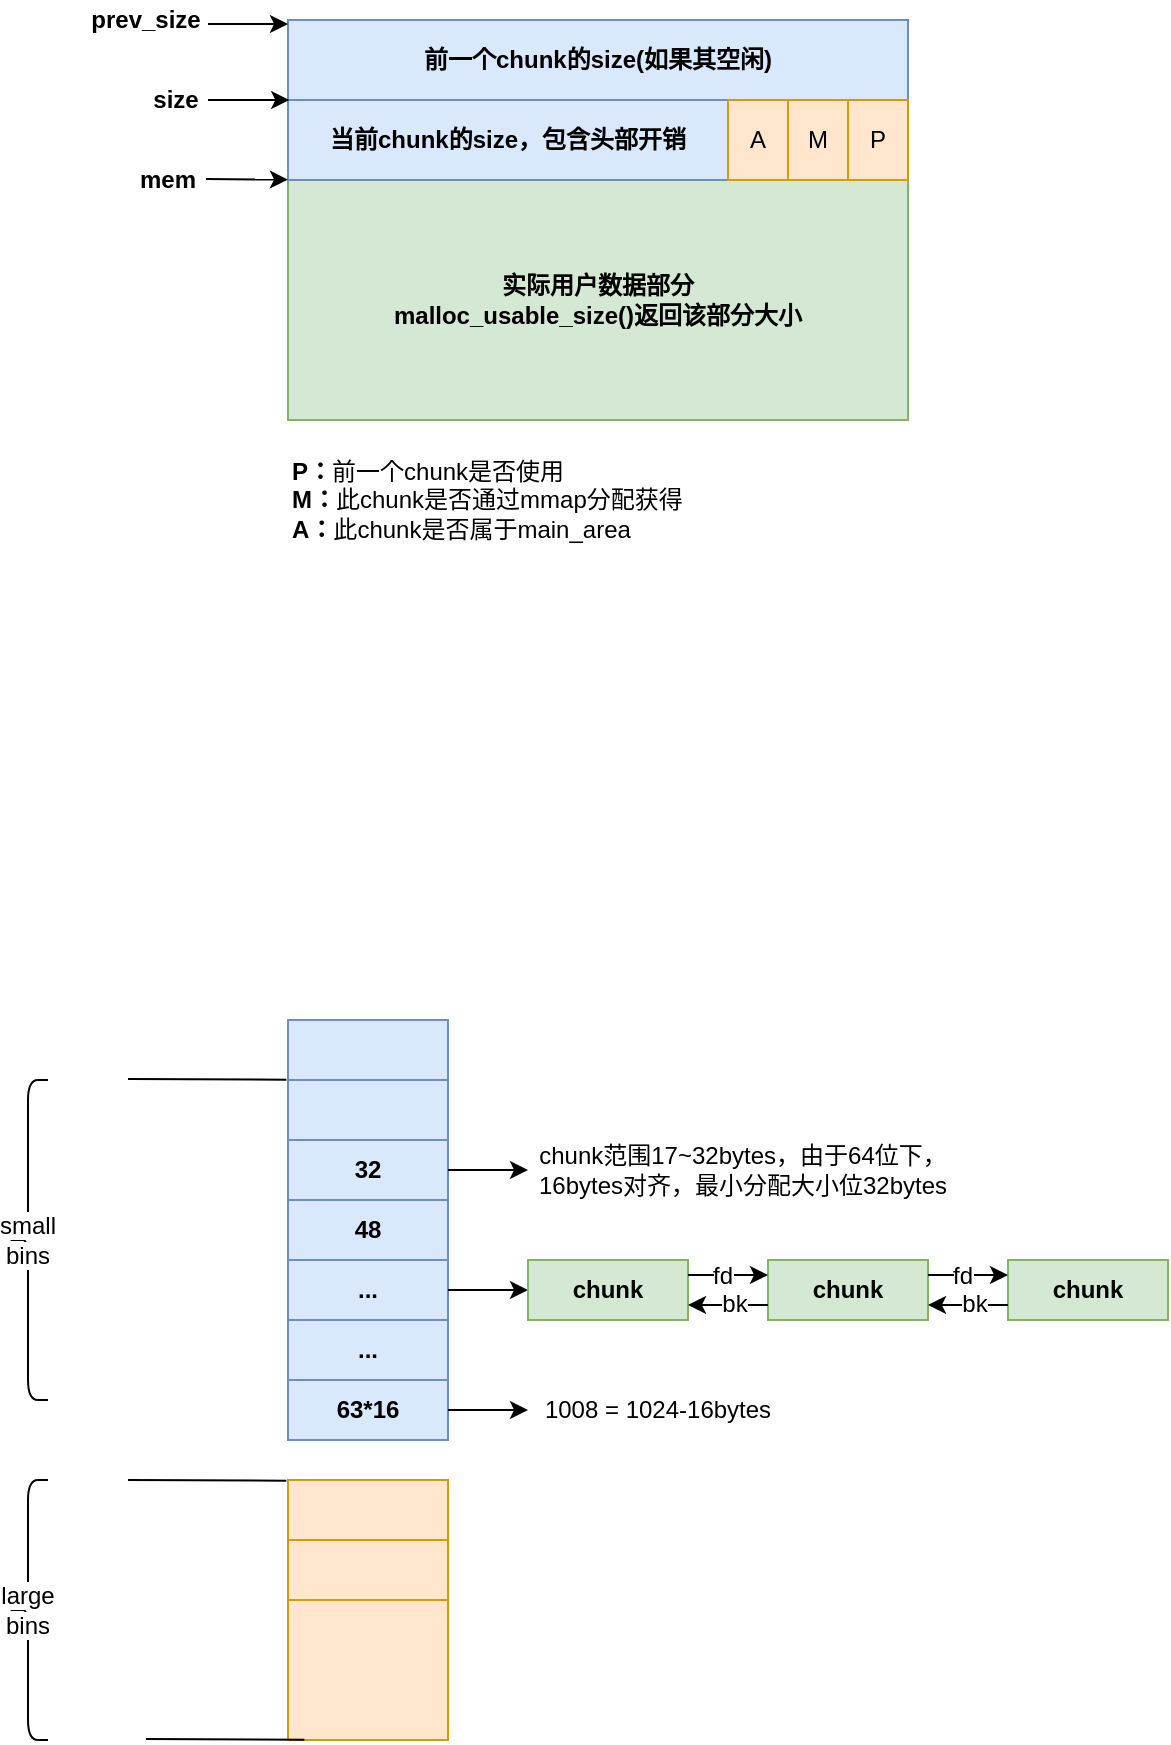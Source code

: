 <mxfile version="12.2.4" type="github" pages="1">
  <diagram id="c54ahLHcIgC-Hy-V76fX" name="Page-1">
    <mxGraphModel dx="345" dy="647" grid="1" gridSize="10" guides="1" tooltips="1" connect="1" arrows="1" fold="1" page="1" pageScale="1" pageWidth="827" pageHeight="1169" math="0" shadow="0">
      <root>
        <mxCell id="0"/>
        <mxCell id="1" parent="0"/>
        <mxCell id="EYv-WufFpoWmrTShHV3W-1" value="实际用户数据部分&lt;br&gt;malloc_usable_size()返回该部分大小" style="rounded=0;whiteSpace=wrap;html=1;fontStyle=1;fillColor=#d5e8d4;strokeColor=#82b366;" parent="1" vertex="1">
          <mxGeometry x="1080" y="310" width="310" height="120" as="geometry"/>
        </mxCell>
        <mxCell id="EYv-WufFpoWmrTShHV3W-2" value="当前chunk的size，包含头部开销" style="rounded=0;whiteSpace=wrap;html=1;fontStyle=1;fillColor=#dae8fc;strokeColor=#6c8ebf;" parent="1" vertex="1">
          <mxGeometry x="1080" y="270" width="220" height="40" as="geometry"/>
        </mxCell>
        <mxCell id="EYv-WufFpoWmrTShHV3W-3" value="前一个chunk的size(如果其空闲)" style="rounded=0;whiteSpace=wrap;html=1;fontStyle=1;fillColor=#dae8fc;strokeColor=#6c8ebf;" parent="1" vertex="1">
          <mxGeometry x="1080" y="230" width="310" height="40" as="geometry"/>
        </mxCell>
        <mxCell id="EYv-WufFpoWmrTShHV3W-4" value="M" style="rounded=0;whiteSpace=wrap;html=1;fillColor=#ffe6cc;strokeColor=#d79b00;" parent="1" vertex="1">
          <mxGeometry x="1330" y="270" width="30" height="40" as="geometry"/>
        </mxCell>
        <mxCell id="EYv-WufFpoWmrTShHV3W-5" value="P" style="rounded=0;whiteSpace=wrap;html=1;fillColor=#ffe6cc;strokeColor=#d79b00;" parent="1" vertex="1">
          <mxGeometry x="1360" y="270" width="30" height="40" as="geometry"/>
        </mxCell>
        <mxCell id="EYv-WufFpoWmrTShHV3W-6" value="A" style="rounded=0;whiteSpace=wrap;html=1;fillColor=#ffe6cc;strokeColor=#d79b00;" parent="1" vertex="1">
          <mxGeometry x="1300" y="270" width="30" height="40" as="geometry"/>
        </mxCell>
        <mxCell id="EYv-WufFpoWmrTShHV3W-7" value="prev_size" style="text;html=1;strokeColor=none;fillColor=none;align=center;verticalAlign=middle;whiteSpace=wrap;rounded=0;fontStyle=1" parent="1" vertex="1">
          <mxGeometry x="974" y="220" width="70" height="20" as="geometry"/>
        </mxCell>
        <mxCell id="EYv-WufFpoWmrTShHV3W-8" value="" style="endArrow=classic;html=1;entryX=0;entryY=0.5;entryDx=0;entryDy=0;align=center;" parent="1" edge="1">
          <mxGeometry width="50" height="50" relative="1" as="geometry">
            <mxPoint x="1040" y="232" as="sourcePoint"/>
            <mxPoint x="1080" y="232" as="targetPoint"/>
          </mxGeometry>
        </mxCell>
        <mxCell id="EYv-WufFpoWmrTShHV3W-9" value="size" style="text;html=1;strokeColor=none;fillColor=none;align=center;verticalAlign=middle;whiteSpace=wrap;rounded=0;fontStyle=1" parent="1" vertex="1">
          <mxGeometry x="1004" y="260" width="40" height="20" as="geometry"/>
        </mxCell>
        <mxCell id="EYv-WufFpoWmrTShHV3W-10" value="" style="endArrow=classic;html=1;align=center;entryX=0.002;entryY=1;entryDx=0;entryDy=0;entryPerimeter=0;" parent="1" target="EYv-WufFpoWmrTShHV3W-3" edge="1">
          <mxGeometry width="50" height="50" relative="1" as="geometry">
            <mxPoint x="1040" y="270" as="sourcePoint"/>
            <mxPoint x="1070" y="269" as="targetPoint"/>
          </mxGeometry>
        </mxCell>
        <mxCell id="EYv-WufFpoWmrTShHV3W-21" value="" style="endArrow=classic;html=1;entryX=0.009;entryY=1.034;entryDx=0;entryDy=0;entryPerimeter=0;align=center;" parent="1" edge="1">
          <mxGeometry width="50" height="50" relative="1" as="geometry">
            <mxPoint x="1039" y="309.5" as="sourcePoint"/>
            <mxPoint x="1079.98" y="309.86" as="targetPoint"/>
          </mxGeometry>
        </mxCell>
        <mxCell id="EYv-WufFpoWmrTShHV3W-23" value="mem" style="text;html=1;strokeColor=none;fillColor=none;align=center;verticalAlign=middle;whiteSpace=wrap;rounded=0;fontStyle=1" parent="1" vertex="1">
          <mxGeometry x="1000" y="300" width="40" height="20" as="geometry"/>
        </mxCell>
        <mxCell id="EYv-WufFpoWmrTShHV3W-24" value="P：&lt;span style=&quot;font-weight: normal&quot;&gt;前一个chunk是否使用&lt;/span&gt;&lt;br&gt;M：&lt;span style=&quot;font-weight: normal&quot;&gt;此chunk是否通过mmap分配获得&lt;/span&gt;&lt;br&gt;A：&lt;span style=&quot;font-weight: normal&quot;&gt;此&lt;/span&gt;&lt;span style=&quot;font-weight: 400&quot;&gt;chunk是否属于main_area&lt;/span&gt;" style="text;html=1;strokeColor=none;fillColor=none;align=left;verticalAlign=middle;whiteSpace=wrap;rounded=0;fontStyle=1" parent="1" vertex="1">
          <mxGeometry x="1080" y="440" width="220" height="60" as="geometry"/>
        </mxCell>
        <mxCell id="tkrFH4Z2oilw4qbrPsMk-1" value="" style="rounded=0;whiteSpace=wrap;html=1;fontStyle=1;fillColor=#dae8fc;strokeColor=#6c8ebf;" parent="1" vertex="1">
          <mxGeometry x="1080" y="760" width="80" height="30" as="geometry"/>
        </mxCell>
        <mxCell id="tkrFH4Z2oilw4qbrPsMk-2" value="&lt;span style=&quot;white-space: normal&quot;&gt;32&lt;/span&gt;" style="rounded=0;whiteSpace=wrap;html=1;fontStyle=1;fillColor=#dae8fc;strokeColor=#6c8ebf;" parent="1" vertex="1">
          <mxGeometry x="1080" y="790" width="80" height="30" as="geometry"/>
        </mxCell>
        <mxCell id="tkrFH4Z2oilw4qbrPsMk-3" value="48" style="rounded=0;whiteSpace=wrap;html=1;fontStyle=1;fillColor=#dae8fc;strokeColor=#6c8ebf;" parent="1" vertex="1">
          <mxGeometry x="1080" y="820" width="80" height="30" as="geometry"/>
        </mxCell>
        <mxCell id="tkrFH4Z2oilw4qbrPsMk-5" value="" style="rounded=0;whiteSpace=wrap;html=1;fontStyle=1;fillColor=#ffe6cc;strokeColor=#d79b00;" parent="1" vertex="1">
          <mxGeometry x="1080" y="960" width="80" height="30" as="geometry"/>
        </mxCell>
        <mxCell id="tkrFH4Z2oilw4qbrPsMk-6" value="" style="rounded=0;whiteSpace=wrap;html=1;fontStyle=1;fillColor=#ffe6cc;strokeColor=#d79b00;" parent="1" vertex="1">
          <mxGeometry x="1080" y="990" width="80" height="30" as="geometry"/>
        </mxCell>
        <mxCell id="tkrFH4Z2oilw4qbrPsMk-8" value="" style="endArrow=none;html=1;entryX=-0.01;entryY=0.011;entryDx=0;entryDy=0;entryPerimeter=0;" parent="1" target="tkrFH4Z2oilw4qbrPsMk-5" edge="1">
          <mxGeometry width="50" height="50" relative="1" as="geometry">
            <mxPoint x="1000" y="960" as="sourcePoint"/>
            <mxPoint x="1030" y="950" as="targetPoint"/>
          </mxGeometry>
        </mxCell>
        <mxCell id="tkrFH4Z2oilw4qbrPsMk-9" value="" style="endArrow=none;html=1;entryX=-0.01;entryY=0.011;entryDx=0;entryDy=0;entryPerimeter=0;" parent="1" edge="1">
          <mxGeometry width="50" height="50" relative="1" as="geometry">
            <mxPoint x="1000" y="759.5" as="sourcePoint"/>
            <mxPoint x="1079.2" y="759.83" as="targetPoint"/>
          </mxGeometry>
        </mxCell>
        <mxCell id="tkrFH4Z2oilw4qbrPsMk-14" value="&lt;span style=&quot;background-color: rgb(255 , 255 , 255)&quot;&gt;small bins&lt;/span&gt;" style="shape=curlyBracket;whiteSpace=wrap;html=1;rounded=1;" parent="1" vertex="1">
          <mxGeometry x="940" y="760" width="20" height="160" as="geometry"/>
        </mxCell>
        <mxCell id="tkrFH4Z2oilw4qbrPsMk-15" value="" style="rounded=0;whiteSpace=wrap;html=1;fontStyle=1;fillColor=#ffe6cc;strokeColor=#d79b00;" parent="1" vertex="1">
          <mxGeometry x="1080" y="1020" width="80" height="70" as="geometry"/>
        </mxCell>
        <mxCell id="tkrFH4Z2oilw4qbrPsMk-17" value="" style="endArrow=none;html=1;entryX=-0.01;entryY=0.011;entryDx=0;entryDy=0;entryPerimeter=0;" parent="1" edge="1">
          <mxGeometry width="50" height="50" relative="1" as="geometry">
            <mxPoint x="1009" y="1089.5" as="sourcePoint"/>
            <mxPoint x="1088.2" y="1089.83" as="targetPoint"/>
          </mxGeometry>
        </mxCell>
        <mxCell id="tkrFH4Z2oilw4qbrPsMk-18" value="&lt;span style=&quot;background-color: rgb(255 , 255 , 255)&quot;&gt;large bins&lt;/span&gt;" style="shape=curlyBracket;whiteSpace=wrap;html=1;rounded=1;" parent="1" vertex="1">
          <mxGeometry x="940" y="960" width="20" height="130" as="geometry"/>
        </mxCell>
        <mxCell id="tkrFH4Z2oilw4qbrPsMk-19" value="" style="endArrow=classic;html=1;exitX=1;exitY=0.5;exitDx=0;exitDy=0;" parent="1" source="tkrFH4Z2oilw4qbrPsMk-2" edge="1">
          <mxGeometry width="50" height="50" relative="1" as="geometry">
            <mxPoint x="1170" y="860" as="sourcePoint"/>
            <mxPoint x="1200" y="805" as="targetPoint"/>
          </mxGeometry>
        </mxCell>
        <mxCell id="tkrFH4Z2oilw4qbrPsMk-20" value="chunk范围17~32bytes，由于64位下，16bytes对齐，最小分配大小位32bytes" style="text;html=1;strokeColor=none;fillColor=none;align=center;verticalAlign=middle;whiteSpace=wrap;rounded=0;" parent="1" vertex="1">
          <mxGeometry x="1195" y="795" width="225" height="20" as="geometry"/>
        </mxCell>
        <mxCell id="tkrFH4Z2oilw4qbrPsMk-21" value="" style="rounded=0;whiteSpace=wrap;html=1;fontStyle=1;fillColor=#dae8fc;strokeColor=#6c8ebf;" parent="1" vertex="1">
          <mxGeometry x="1080" y="730" width="80" height="30" as="geometry"/>
        </mxCell>
        <mxCell id="tkrFH4Z2oilw4qbrPsMk-23" value="..." style="rounded=0;whiteSpace=wrap;html=1;fontStyle=1;fillColor=#dae8fc;strokeColor=#6c8ebf;" parent="1" vertex="1">
          <mxGeometry x="1080" y="850" width="80" height="30" as="geometry"/>
        </mxCell>
        <mxCell id="tkrFH4Z2oilw4qbrPsMk-24" value="63*16" style="rounded=0;whiteSpace=wrap;html=1;fontStyle=1;fillColor=#dae8fc;strokeColor=#6c8ebf;" parent="1" vertex="1">
          <mxGeometry x="1080" y="910" width="80" height="30" as="geometry"/>
        </mxCell>
        <mxCell id="tkrFH4Z2oilw4qbrPsMk-27" value="" style="endArrow=classic;html=1;exitX=1;exitY=0.5;exitDx=0;exitDy=0;entryX=0;entryY=0.5;entryDx=0;entryDy=0;" parent="1" source="tkrFH4Z2oilw4qbrPsMk-24" edge="1" target="tkrFH4Z2oilw4qbrPsMk-28">
          <mxGeometry width="50" height="50" relative="1" as="geometry">
            <mxPoint x="1170" y="815" as="sourcePoint"/>
            <mxPoint x="1200" y="925" as="targetPoint"/>
          </mxGeometry>
        </mxCell>
        <mxCell id="tkrFH4Z2oilw4qbrPsMk-28" value="1008 = 1024-16bytes" style="text;html=1;strokeColor=none;fillColor=none;align=center;verticalAlign=middle;whiteSpace=wrap;rounded=0;" parent="1" vertex="1">
          <mxGeometry x="1200" y="915" width="130" height="20" as="geometry"/>
        </mxCell>
        <mxCell id="F1qog5O-T3w1O4mm-saM-1" value="..." style="rounded=0;whiteSpace=wrap;html=1;fontStyle=1;fillColor=#dae8fc;strokeColor=#6c8ebf;" vertex="1" parent="1">
          <mxGeometry x="1080" y="880" width="80" height="30" as="geometry"/>
        </mxCell>
        <mxCell id="F1qog5O-T3w1O4mm-saM-5" value="" style="endArrow=classic;html=1;exitX=1;exitY=0.5;exitDx=0;exitDy=0;entryX=0;entryY=0.5;entryDx=0;entryDy=0;" edge="1" parent="1" source="tkrFH4Z2oilw4qbrPsMk-23" target="F1qog5O-T3w1O4mm-saM-6">
          <mxGeometry width="50" height="50" relative="1" as="geometry">
            <mxPoint x="1170" y="815" as="sourcePoint"/>
            <mxPoint x="1200" y="865" as="targetPoint"/>
          </mxGeometry>
        </mxCell>
        <mxCell id="F1qog5O-T3w1O4mm-saM-6" value="chunk" style="rounded=0;whiteSpace=wrap;html=1;fontStyle=1;fillColor=#d5e8d4;strokeColor=#82b366;" vertex="1" parent="1">
          <mxGeometry x="1200" y="850" width="80" height="30" as="geometry"/>
        </mxCell>
        <mxCell id="F1qog5O-T3w1O4mm-saM-7" value="chunk" style="rounded=0;whiteSpace=wrap;html=1;fontStyle=1;fillColor=#d5e8d4;strokeColor=#82b366;" vertex="1" parent="1">
          <mxGeometry x="1320" y="850" width="80" height="30" as="geometry"/>
        </mxCell>
        <mxCell id="F1qog5O-T3w1O4mm-saM-8" value="" style="endArrow=classic;html=1;exitX=1;exitY=0.25;exitDx=0;exitDy=0;entryX=0;entryY=0.25;entryDx=0;entryDy=0;" edge="1" parent="1" source="F1qog5O-T3w1O4mm-saM-6" target="F1qog5O-T3w1O4mm-saM-7">
          <mxGeometry width="50" height="50" relative="1" as="geometry">
            <mxPoint x="1170" y="815" as="sourcePoint"/>
            <mxPoint x="1410" y="930" as="targetPoint"/>
          </mxGeometry>
        </mxCell>
        <mxCell id="F1qog5O-T3w1O4mm-saM-9" value="fd" style="text;html=1;resizable=0;points=[];align=center;verticalAlign=middle;labelBackgroundColor=#ffffff;" vertex="1" connectable="0" parent="F1qog5O-T3w1O4mm-saM-8">
          <mxGeometry x="-0.15" y="1" relative="1" as="geometry">
            <mxPoint y="1" as="offset"/>
          </mxGeometry>
        </mxCell>
        <mxCell id="F1qog5O-T3w1O4mm-saM-12" value="" style="endArrow=classic;html=1;entryX=1;entryY=0.75;entryDx=0;entryDy=0;exitX=0;exitY=0.75;exitDx=0;exitDy=0;" edge="1" parent="1" source="F1qog5O-T3w1O4mm-saM-7" target="F1qog5O-T3w1O4mm-saM-6">
          <mxGeometry width="50" height="50" relative="1" as="geometry">
            <mxPoint x="1340" y="890" as="sourcePoint"/>
            <mxPoint x="1330" y="867.5" as="targetPoint"/>
          </mxGeometry>
        </mxCell>
        <mxCell id="F1qog5O-T3w1O4mm-saM-14" value="bk" style="text;html=1;resizable=0;points=[];align=center;verticalAlign=middle;labelBackgroundColor=#ffffff;" vertex="1" connectable="0" parent="F1qog5O-T3w1O4mm-saM-12">
          <mxGeometry x="-0.15" y="-1" relative="1" as="geometry">
            <mxPoint as="offset"/>
          </mxGeometry>
        </mxCell>
        <mxCell id="F1qog5O-T3w1O4mm-saM-15" value="chunk" style="rounded=0;whiteSpace=wrap;html=1;fontStyle=1;fillColor=#d5e8d4;strokeColor=#82b366;" vertex="1" parent="1">
          <mxGeometry x="1440" y="850" width="80" height="30" as="geometry"/>
        </mxCell>
        <mxCell id="F1qog5O-T3w1O4mm-saM-16" value="" style="endArrow=classic;html=1;entryX=0;entryY=0.25;entryDx=0;entryDy=0;exitX=1;exitY=0.25;exitDx=0;exitDy=0;" edge="1" parent="1" source="F1qog5O-T3w1O4mm-saM-7" target="F1qog5O-T3w1O4mm-saM-15">
          <mxGeometry width="50" height="50" relative="1" as="geometry">
            <mxPoint x="1400" y="860" as="sourcePoint"/>
            <mxPoint x="1440" y="860" as="targetPoint"/>
          </mxGeometry>
        </mxCell>
        <mxCell id="F1qog5O-T3w1O4mm-saM-17" value="fd" style="text;html=1;resizable=0;points=[];align=center;verticalAlign=middle;labelBackgroundColor=#ffffff;" vertex="1" connectable="0" parent="F1qog5O-T3w1O4mm-saM-16">
          <mxGeometry x="-0.15" y="1" relative="1" as="geometry">
            <mxPoint y="1" as="offset"/>
          </mxGeometry>
        </mxCell>
        <mxCell id="F1qog5O-T3w1O4mm-saM-18" value="" style="endArrow=classic;html=1;entryX=1;entryY=0.75;entryDx=0;entryDy=0;exitX=0;exitY=0.75;exitDx=0;exitDy=0;" edge="1" parent="1" source="F1qog5O-T3w1O4mm-saM-15" target="F1qog5O-T3w1O4mm-saM-7">
          <mxGeometry width="50" height="50" relative="1" as="geometry">
            <mxPoint x="1440" y="895" as="sourcePoint"/>
            <mxPoint x="1400" y="895" as="targetPoint"/>
          </mxGeometry>
        </mxCell>
        <mxCell id="F1qog5O-T3w1O4mm-saM-19" value="bk" style="text;html=1;resizable=0;points=[];align=center;verticalAlign=middle;labelBackgroundColor=#ffffff;" vertex="1" connectable="0" parent="F1qog5O-T3w1O4mm-saM-18">
          <mxGeometry x="-0.15" y="-1" relative="1" as="geometry">
            <mxPoint as="offset"/>
          </mxGeometry>
        </mxCell>
      </root>
    </mxGraphModel>
  </diagram>
</mxfile>
